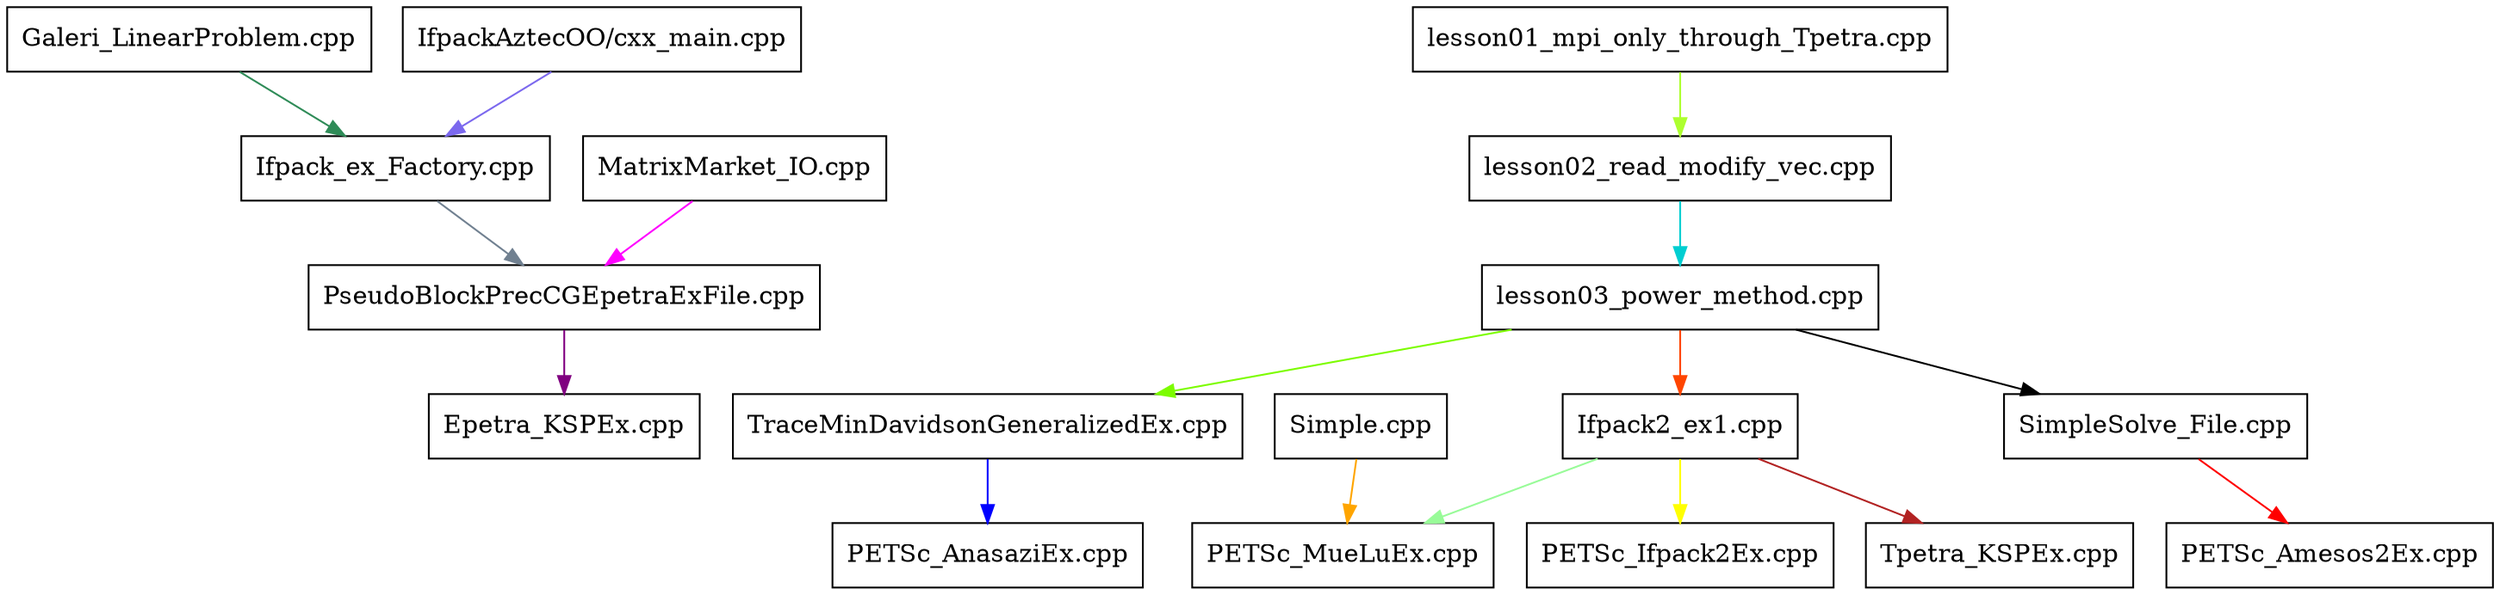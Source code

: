 digraph G {
  node [shape = box];
  "PseudoBlockPrecCGEpetraExFile.cpp" -> "Epetra_KSPEx.cpp" [colorscheme="svg" color="purple"]
  "SimpleSolve_File.cpp" -> "PETSc_Amesos2Ex.cpp" [colorscheme="svg" color="red"]
  "TraceMinDavidsonGeneralizedEx.cpp" -> "PETSc_AnasaziEx.cpp" [colorscheme="svg" color="blue"]
  "Ifpack2_ex1.cpp" -> "PETSc_Ifpack2Ex.cpp" [colorscheme="svg" color="yellow"]
  "Simple.cpp" -> "PETSc_MueLuEx.cpp" [colorscheme="svg" color="orange"]
  "Ifpack2_ex1.cpp" -> "PETSc_MueLuEx.cpp" [colorscheme="svg" color="palegreen"]
  "Ifpack2_ex1.cpp" -> "Tpetra_KSPEx.cpp" [colorscheme="svg" color="firebrick"]
  "lesson03_power_method.cpp" -> "TraceMinDavidsonGeneralizedEx.cpp" [colorscheme="svg" color="lawngreen"]
  "lesson03_power_method.cpp" -> "SimpleSolve_File.cpp" [colorscheme="svg" color="teal`"]
  "Ifpack_ex_Factory.cpp" -> "PseudoBlockPrecCGEpetraExFile.cpp" [colorscheme="svg" color="slategrey"]
  "MatrixMarket_IO.cpp" -> "PseudoBlockPrecCGEpetraExFile.cpp" [colorscheme="svg" color="fuchsia"]
  "Galeri_LinearProblem.cpp" -> "Ifpack_ex_Factory.cpp" [colorscheme="svg" color="seagreen"]
  "IfpackAztecOO/cxx_main.cpp" -> "Ifpack_ex_Factory.cpp" [colorscheme="svg" color="mediumslateblue"]
  "lesson03_power_method.cpp" -> "Ifpack2_ex1.cpp" [colorscheme="svg" color="orangered"]
  "lesson01_mpi_only_through_Tpetra.cpp" -> "lesson02_read_modify_vec.cpp" [colorscheme="svg" color="greenyellow"]
  "lesson02_read_modify_vec.cpp" -> "lesson03_power_method.cpp" [colorscheme="svg" color="darkturquoise"]
}